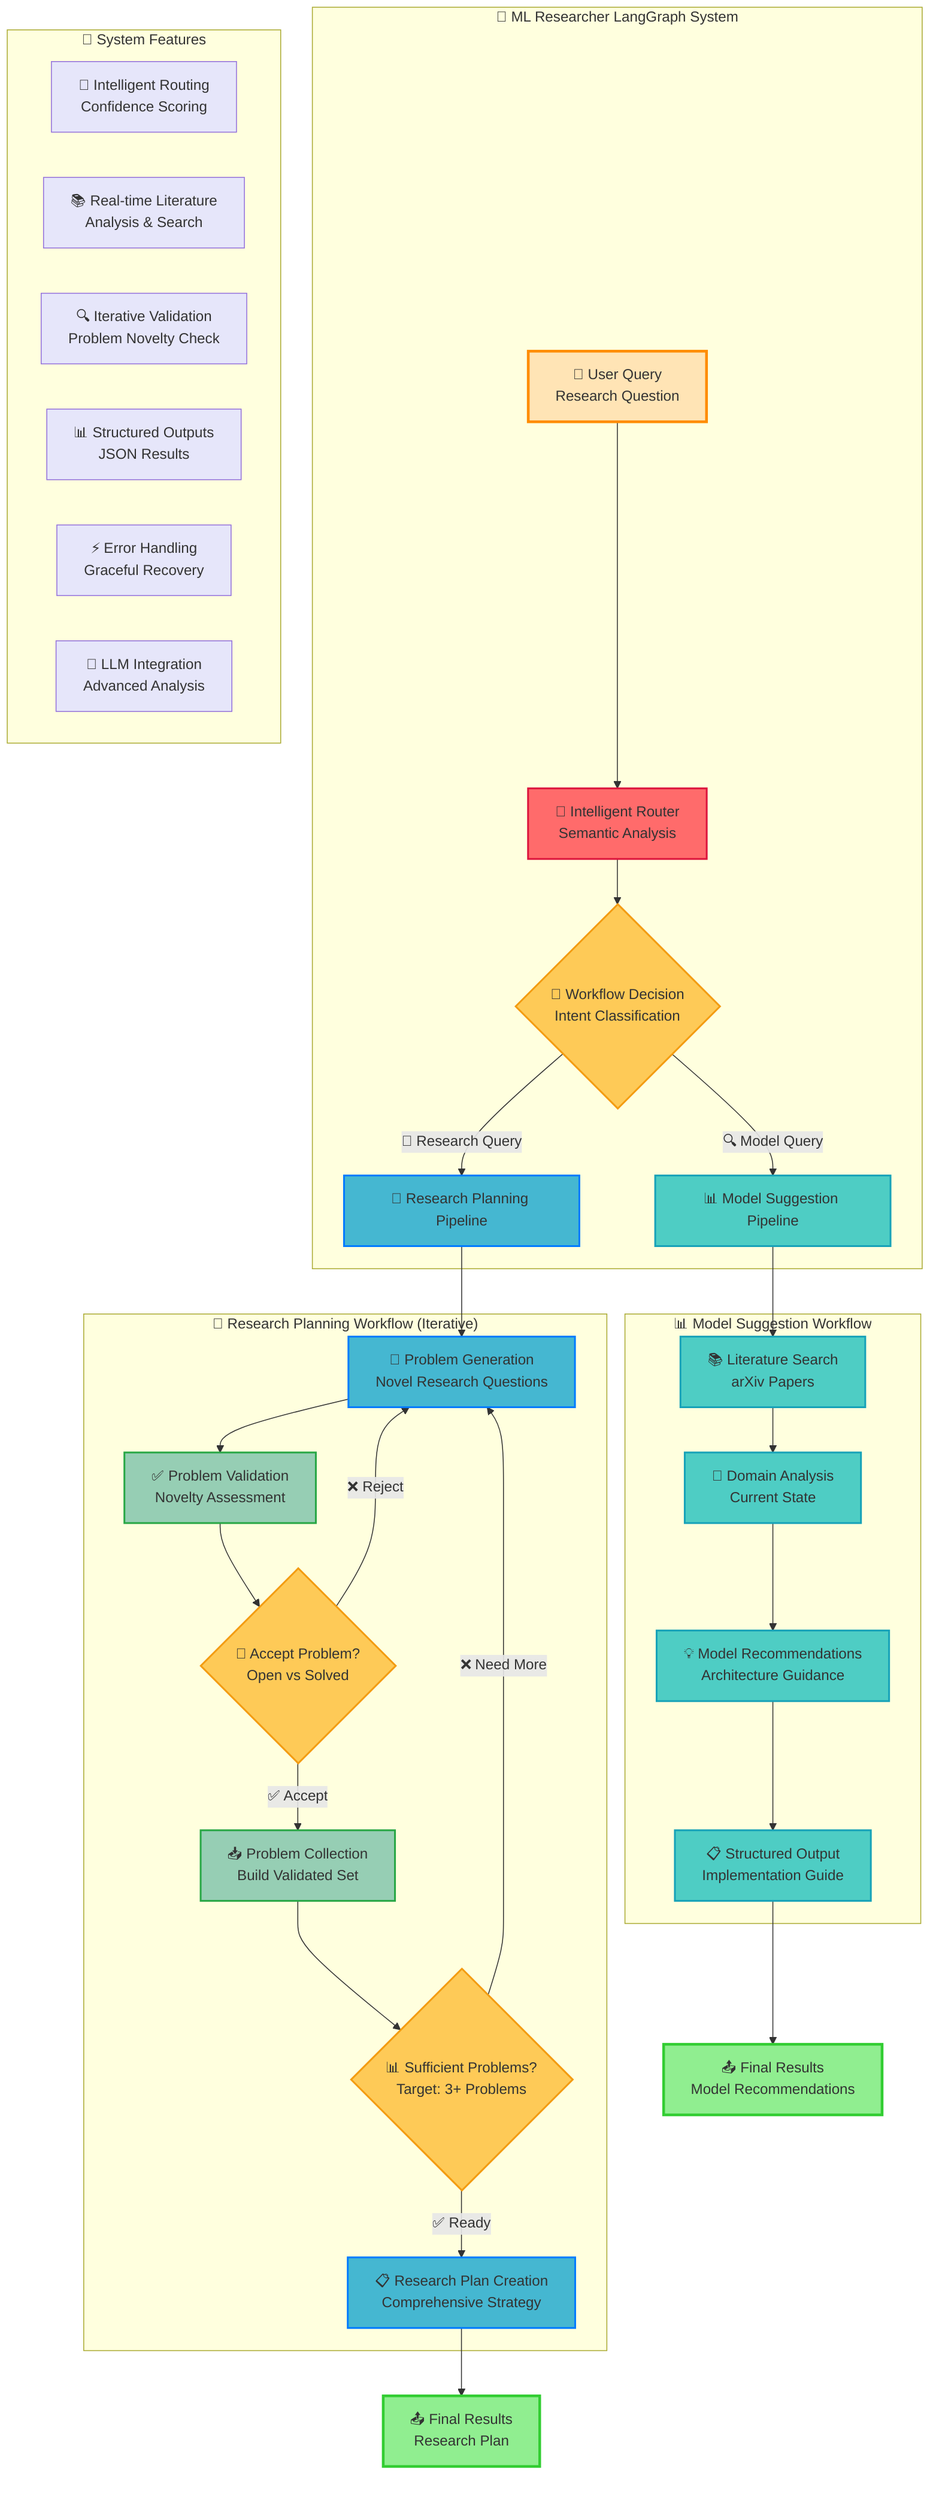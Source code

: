 graph TB
    subgraph "🌟 ML Researcher LangGraph System"
        A[👤 User Query<br/>Research Question] --> B[🤖 Intelligent Router<br/>Semantic Analysis]
        
        B --> C{🎯 Workflow Decision<br/>Intent Classification}
        
        C -->|🔍 Model Query| D[📊 Model Suggestion Pipeline]
        C -->|🔬 Research Query| E[🧪 Research Planning Pipeline]
    end
    
    subgraph "📊 Model Suggestion Workflow"
        D --> D1[📚 Literature Search<br/>arXiv Papers]
        D1 --> D2[🧠 Domain Analysis<br/>Current State]
        D2 --> D3[💡 Model Recommendations<br/>Architecture Guidance]
        D3 --> D4[📋 Structured Output<br/>Implementation Guide]
    end
    
    subgraph "🧪 Research Planning Workflow (Iterative)"
        E --> E1[🎯 Problem Generation<br/>Novel Research Questions]
        E1 --> E2[✅ Problem Validation<br/>Novelty Assessment]
        E2 --> E3{🤔 Accept Problem?<br/>Open vs Solved}
        E3 -->|✅ Accept| E4[📥 Problem Collection<br/>Build Validated Set]
        E3 -->|❌ Reject| E1
        E4 --> E5{📊 Sufficient Problems?<br/>Target: 3+ Problems}
        E5 -->|❌ Need More| E1
        E5 -->|✅ Ready| E6[📋 Research Plan Creation<br/>Comprehensive Strategy]
    end
    
    subgraph "🎯 System Features"
        F1[🔄 Intelligent Routing<br/>Confidence Scoring]
        F2[📚 Real-time Literature<br/>Analysis & Search]
        F3[🔍 Iterative Validation<br/>Problem Novelty Check]
        F4[📊 Structured Outputs<br/>JSON Results]
        F5[⚡ Error Handling<br/>Graceful Recovery]
        F6[🧠 LLM Integration<br/>Advanced Analysis]
    end
    
    D4 --> G[📤 Final Results<br/>Model Recommendations]
    E6 --> H[📤 Final Results<br/>Research Plan]
    
    %% Styling
    classDef userInput fill:#FFE4B5,stroke:#FF8C00,stroke-width:3px
    classDef router fill:#FF6B6B,stroke:#DC143C,stroke-width:2px
    classDef decision fill:#FECA57,stroke:#F39C12,stroke-width:2px
    classDef modelFlow fill:#4ECDC4,stroke:#17A2B8,stroke-width:2px
    classDef researchFlow fill:#45B7D1,stroke:#007BFF,stroke-width:2px
    classDef output fill:#90EE90,stroke:#32CD32,stroke-width:3px
    classDef features fill:#E6E6FA,stroke:#9370DB,stroke-width:1px
    classDef validation fill:#96CEB4,stroke:#28A745,stroke-width:2px
    
    class A userInput
    class B router
    class C,E3,E5 decision
    class D,D1,D2,D3,D4 modelFlow
    class E,E1,E2,E4,E6 researchFlow
    class E2,E4 validation
    class G,H output
    class F1,F2,F3,F4,F5,F6 features
